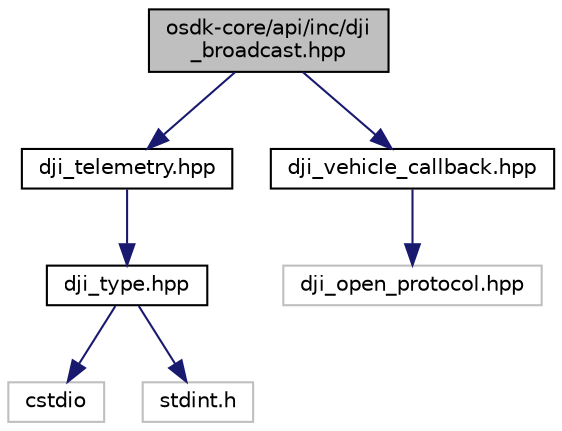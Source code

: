 digraph "osdk-core/api/inc/dji_broadcast.hpp"
{
 // INTERACTIVE_SVG=YES
 // LATEX_PDF_SIZE
  edge [fontname="Helvetica",fontsize="10",labelfontname="Helvetica",labelfontsize="10"];
  node [fontname="Helvetica",fontsize="10",shape=record];
  Node1 [label="osdk-core/api/inc/dji\l_broadcast.hpp",height=0.2,width=0.4,color="black", fillcolor="grey75", style="filled", fontcolor="black",tooltip="Broadcast Telemetry API for DJI onboardSDK library."];
  Node1 -> Node2 [color="midnightblue",fontsize="10",style="solid",fontname="Helvetica"];
  Node2 [label="dji_telemetry.hpp",height=0.2,width=0.4,color="black", fillcolor="white", style="filled",URL="$dji__telemetry_8hpp.html",tooltip="Enumeration of all telemetry data types, structures and maps."];
  Node2 -> Node3 [color="midnightblue",fontsize="10",style="solid",fontname="Helvetica"];
  Node3 [label="dji_type.hpp",height=0.2,width=0.4,color="black", fillcolor="white", style="filled",URL="$dji__type_8hpp.html",tooltip="Data type and Data Structure definitions for use throughout DJI OSDK."];
  Node3 -> Node4 [color="midnightblue",fontsize="10",style="solid",fontname="Helvetica"];
  Node4 [label="cstdio",height=0.2,width=0.4,color="grey75", fillcolor="white", style="filled",tooltip=" "];
  Node3 -> Node5 [color="midnightblue",fontsize="10",style="solid",fontname="Helvetica"];
  Node5 [label="stdint.h",height=0.2,width=0.4,color="grey75", fillcolor="white", style="filled",tooltip=" "];
  Node1 -> Node6 [color="midnightblue",fontsize="10",style="solid",fontname="Helvetica"];
  Node6 [label="dji_vehicle_callback.hpp",height=0.2,width=0.4,color="black", fillcolor="white", style="filled",URL="$dji__vehicle__callback_8hpp.html",tooltip="Type definition for new Vehicle-style callbacks."];
  Node6 -> Node7 [color="midnightblue",fontsize="10",style="solid",fontname="Helvetica"];
  Node7 [label="dji_open_protocol.hpp",height=0.2,width=0.4,color="grey75", fillcolor="white", style="filled",tooltip=" "];
}
